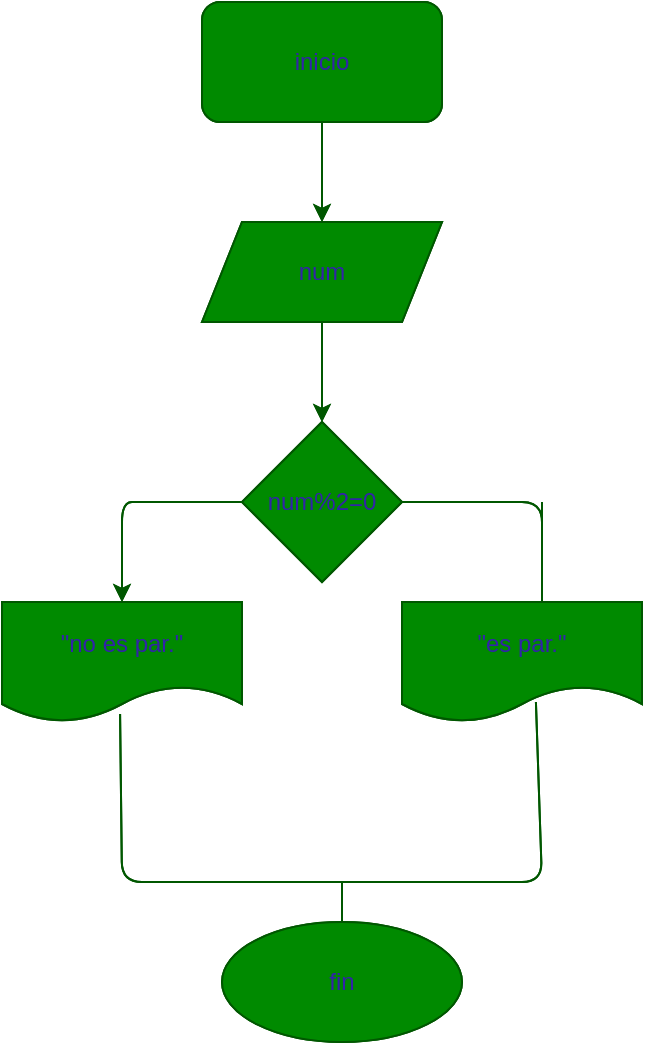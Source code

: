 <mxfile>
    <diagram id="vZv9IrHYHAKb5SxX7e3R" name="Página-1">
        <mxGraphModel dx="604" dy="325" grid="1" gridSize="10" guides="1" tooltips="1" connect="1" arrows="1" fold="1" page="1" pageScale="1" pageWidth="827" pageHeight="1169" math="0" shadow="0">
            <root>
                <mxCell id="0"/>
                <mxCell id="1" parent="0"/>
                <mxCell id="3" style="edgeStyle=none;html=1;fillColor=#008a00;strokeColor=#005700;fontColor=#3223a9;" edge="1" parent="1" source="2">
                    <mxGeometry relative="1" as="geometry">
                        <mxPoint x="300" y="160" as="targetPoint"/>
                    </mxGeometry>
                </mxCell>
                <mxCell id="2" value="inicio" style="rounded=1;whiteSpace=wrap;html=1;fillColor=#008a00;fontColor=#3223a9;strokeColor=#005700;" vertex="1" parent="1">
                    <mxGeometry x="240" y="50" width="120" height="60" as="geometry"/>
                </mxCell>
                <mxCell id="5" style="edgeStyle=none;html=1;fillColor=#008a00;strokeColor=#005700;fontColor=#3223a9;" edge="1" parent="1" source="4">
                    <mxGeometry relative="1" as="geometry">
                        <mxPoint x="300" y="260" as="targetPoint"/>
                    </mxGeometry>
                </mxCell>
                <mxCell id="4" value="num" style="shape=parallelogram;perimeter=parallelogramPerimeter;whiteSpace=wrap;html=1;fixedSize=1;fillColor=#008a00;fontColor=#3223a9;strokeColor=#005700;" vertex="1" parent="1">
                    <mxGeometry x="240" y="160" width="120" height="50" as="geometry"/>
                </mxCell>
                <mxCell id="11" style="edgeStyle=none;html=1;fillColor=#008a00;strokeColor=#005700;fontColor=#3223a9;" edge="1" parent="1" source="7">
                    <mxGeometry relative="1" as="geometry">
                        <mxPoint x="200" y="350" as="targetPoint"/>
                        <Array as="points">
                            <mxPoint x="220" y="300"/>
                            <mxPoint x="200" y="300"/>
                        </Array>
                    </mxGeometry>
                </mxCell>
                <mxCell id="7" value="num%2=0" style="rhombus;whiteSpace=wrap;html=1;fillColor=#008a00;fontColor=#3223a9;strokeColor=#005700;" vertex="1" parent="1">
                    <mxGeometry x="260" y="260" width="80" height="80" as="geometry"/>
                </mxCell>
                <mxCell id="8" value="" style="endArrow=none;html=1;fillColor=#008a00;strokeColor=#005700;fontColor=#3223a9;" edge="1" parent="1">
                    <mxGeometry width="50" height="50" relative="1" as="geometry">
                        <mxPoint x="340" y="300" as="sourcePoint"/>
                        <mxPoint x="410" y="300" as="targetPoint"/>
                        <Array as="points">
                            <mxPoint x="410" y="300"/>
                            <mxPoint x="410" y="360"/>
                        </Array>
                    </mxGeometry>
                </mxCell>
                <mxCell id="12" value="&quot;no es par.&quot;" style="shape=document;whiteSpace=wrap;html=1;boundedLbl=1;fillColor=#008a00;fontColor=#3223a9;strokeColor=#005700;" vertex="1" parent="1">
                    <mxGeometry x="140" y="350" width="120" height="60" as="geometry"/>
                </mxCell>
                <mxCell id="13" value="&quot;es par.&quot;" style="shape=document;whiteSpace=wrap;html=1;boundedLbl=1;fillColor=#008a00;fontColor=#3223a9;strokeColor=#005700;" vertex="1" parent="1">
                    <mxGeometry x="340" y="350" width="120" height="60" as="geometry"/>
                </mxCell>
                <mxCell id="14" value="" style="endArrow=none;html=1;entryX=0.492;entryY=0.933;entryDx=0;entryDy=0;entryPerimeter=0;exitX=0.558;exitY=0.833;exitDx=0;exitDy=0;exitPerimeter=0;fillColor=#008a00;strokeColor=#005700;fontColor=#3223a9;" edge="1" parent="1" source="13" target="12">
                    <mxGeometry width="50" height="50" relative="1" as="geometry">
                        <mxPoint x="330" y="420" as="sourcePoint"/>
                        <mxPoint x="310" y="470" as="targetPoint"/>
                        <Array as="points">
                            <mxPoint x="410" y="490"/>
                            <mxPoint x="310" y="490"/>
                            <mxPoint x="200" y="490"/>
                        </Array>
                    </mxGeometry>
                </mxCell>
                <mxCell id="15" value="" style="endArrow=none;html=1;fillColor=#008a00;strokeColor=#005700;fontColor=#3223a9;" edge="1" parent="1">
                    <mxGeometry width="50" height="50" relative="1" as="geometry">
                        <mxPoint x="310" y="510" as="sourcePoint"/>
                        <mxPoint x="310" y="490" as="targetPoint"/>
                    </mxGeometry>
                </mxCell>
                <mxCell id="16" value="fin" style="ellipse;whiteSpace=wrap;html=1;fillColor=#008a00;fontColor=#3223a9;strokeColor=#005700;" vertex="1" parent="1">
                    <mxGeometry x="250" y="510" width="120" height="60" as="geometry"/>
                </mxCell>
                <mxCell id="17" style="edgeStyle=none;html=1;fillColor=#008a00;strokeColor=#005700;fontColor=#3223a9;" edge="1" parent="1" source="18">
                    <mxGeometry relative="1" as="geometry">
                        <mxPoint x="300" y="160" as="targetPoint"/>
                    </mxGeometry>
                </mxCell>
                <mxCell id="18" value="inicio" style="rounded=1;whiteSpace=wrap;html=1;fillColor=#008a00;fontColor=#3223a9;strokeColor=#005700;" vertex="1" parent="1">
                    <mxGeometry x="240" y="50" width="120" height="60" as="geometry"/>
                </mxCell>
                <mxCell id="19" style="edgeStyle=none;html=1;fillColor=#008a00;strokeColor=#005700;fontColor=#3223a9;" edge="1" parent="1" source="20">
                    <mxGeometry relative="1" as="geometry">
                        <mxPoint x="300" y="260" as="targetPoint"/>
                    </mxGeometry>
                </mxCell>
                <mxCell id="20" value="num" style="shape=parallelogram;perimeter=parallelogramPerimeter;whiteSpace=wrap;html=1;fixedSize=1;fillColor=#008a00;fontColor=#3223a9;strokeColor=#005700;" vertex="1" parent="1">
                    <mxGeometry x="240" y="160" width="120" height="50" as="geometry"/>
                </mxCell>
                <mxCell id="21" style="edgeStyle=none;html=1;fillColor=#008a00;strokeColor=#005700;fontColor=#3223a9;" edge="1" parent="1" source="22">
                    <mxGeometry relative="1" as="geometry">
                        <mxPoint x="200" y="350" as="targetPoint"/>
                        <Array as="points">
                            <mxPoint x="220" y="300"/>
                            <mxPoint x="200" y="300"/>
                        </Array>
                    </mxGeometry>
                </mxCell>
                <mxCell id="22" value="num%2=0" style="rhombus;whiteSpace=wrap;html=1;fillColor=#008a00;fontColor=#3223a9;strokeColor=#005700;" vertex="1" parent="1">
                    <mxGeometry x="260" y="260" width="80" height="80" as="geometry"/>
                </mxCell>
                <mxCell id="23" value="" style="endArrow=none;html=1;fillColor=#008a00;strokeColor=#005700;fontColor=#3223a9;" edge="1" parent="1">
                    <mxGeometry width="50" height="50" relative="1" as="geometry">
                        <mxPoint x="340" y="300" as="sourcePoint"/>
                        <mxPoint x="410" y="300" as="targetPoint"/>
                        <Array as="points">
                            <mxPoint x="410" y="300"/>
                            <mxPoint x="410" y="360"/>
                        </Array>
                    </mxGeometry>
                </mxCell>
                <mxCell id="24" value="&quot;no es par.&quot;" style="shape=document;whiteSpace=wrap;html=1;boundedLbl=1;fillColor=#008a00;fontColor=#3223a9;strokeColor=#005700;" vertex="1" parent="1">
                    <mxGeometry x="140" y="350" width="120" height="60" as="geometry"/>
                </mxCell>
                <mxCell id="25" value="&quot;es par.&quot;" style="shape=document;whiteSpace=wrap;html=1;boundedLbl=1;fillColor=#008a00;fontColor=#3223a9;strokeColor=#005700;" vertex="1" parent="1">
                    <mxGeometry x="340" y="350" width="120" height="60" as="geometry"/>
                </mxCell>
                <mxCell id="26" value="" style="endArrow=none;html=1;entryX=0.492;entryY=0.933;entryDx=0;entryDy=0;entryPerimeter=0;exitX=0.558;exitY=0.833;exitDx=0;exitDy=0;exitPerimeter=0;fillColor=#008a00;strokeColor=#005700;fontColor=#3223a9;" edge="1" parent="1" source="25" target="24">
                    <mxGeometry width="50" height="50" relative="1" as="geometry">
                        <mxPoint x="330" y="420" as="sourcePoint"/>
                        <mxPoint x="310" y="470" as="targetPoint"/>
                        <Array as="points">
                            <mxPoint x="410" y="490"/>
                            <mxPoint x="310" y="490"/>
                            <mxPoint x="200" y="490"/>
                        </Array>
                    </mxGeometry>
                </mxCell>
                <mxCell id="27" value="" style="endArrow=none;html=1;fillColor=#008a00;strokeColor=#005700;fontColor=#3223a9;" edge="1" parent="1">
                    <mxGeometry width="50" height="50" relative="1" as="geometry">
                        <mxPoint x="310" y="510" as="sourcePoint"/>
                        <mxPoint x="310" y="490" as="targetPoint"/>
                    </mxGeometry>
                </mxCell>
                <mxCell id="28" value="fin" style="ellipse;whiteSpace=wrap;html=1;fillColor=#008a00;fontColor=#3223a9;strokeColor=#005700;" vertex="1" parent="1">
                    <mxGeometry x="250" y="510" width="120" height="60" as="geometry"/>
                </mxCell>
            </root>
        </mxGraphModel>
    </diagram>
</mxfile>